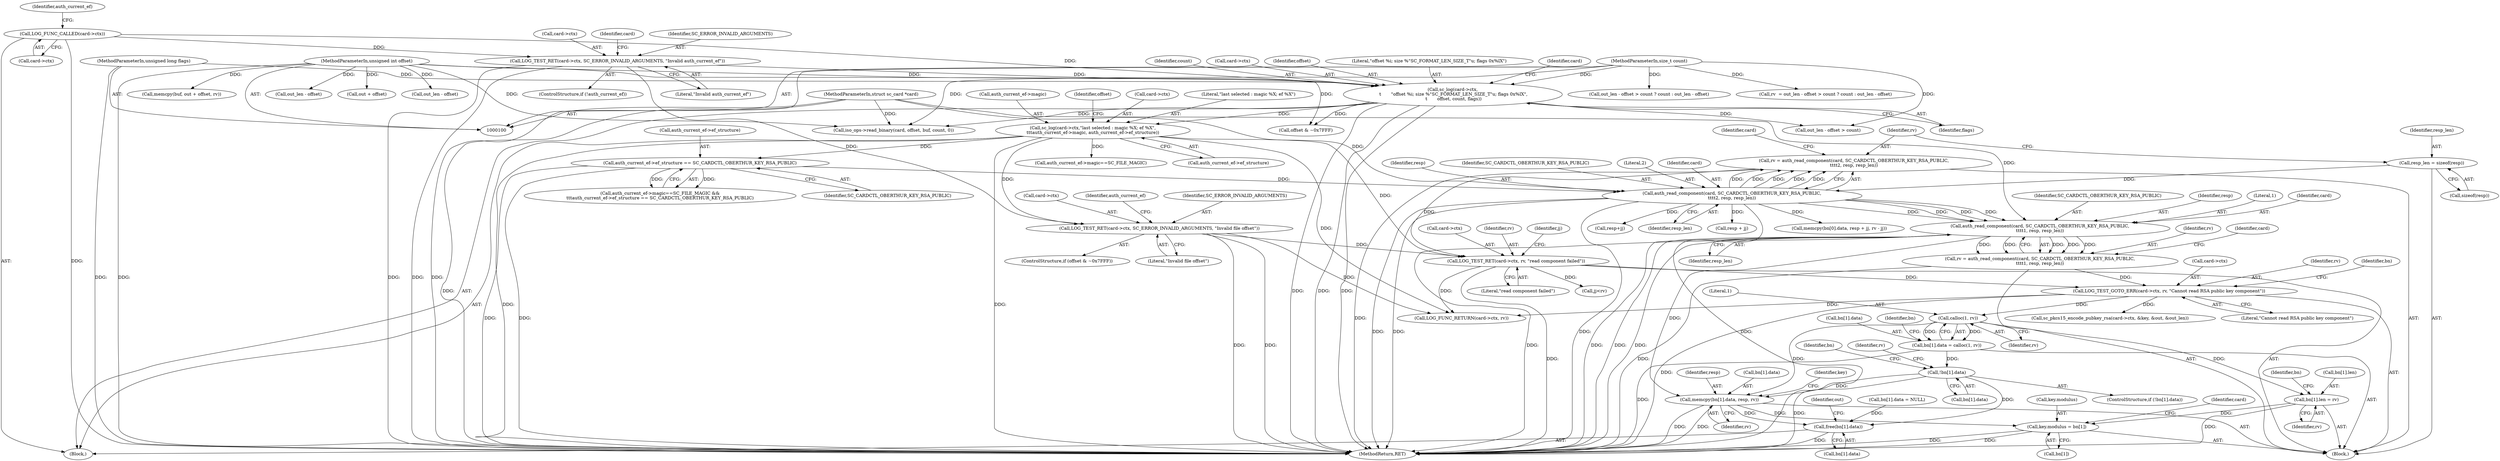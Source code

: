 digraph "0_OpenSC_8fe377e93b4b56060e5bbfb6f3142ceaeca744fa_11@API" {
"1000285" [label="(Call,calloc(1, rv))"];
"1000273" [label="(Call,LOG_TEST_GOTO_ERR(card->ctx, rv, \"Cannot read RSA public key component\"))"];
"1000199" [label="(Call,LOG_TEST_RET(card->ctx, rv, \"read component failed\"))"];
"1000163" [label="(Call,LOG_TEST_RET(card->ctx, SC_ERROR_INVALID_ARGUMENTS, \"Invalid file offset\"))"];
"1000148" [label="(Call,sc_log(card->ctx,\"last selected : magic %X; ef %X\",\n\t\t\tauth_current_ef->magic, auth_current_ef->ef_structure))"];
"1000140" [label="(Call,sc_log(card->ctx,\n \t       \"offset %i; size %\"SC_FORMAT_LEN_SIZE_T\"u; flags 0x%lX\",\n \t       offset, count, flags))"];
"1000134" [label="(Call,LOG_TEST_RET(card->ctx, SC_ERROR_INVALID_ARGUMENTS, \"Invalid auth_current_ef\"))"];
"1000127" [label="(Call,LOG_FUNC_CALLED(card->ctx))"];
"1000102" [label="(MethodParameterIn,unsigned int offset)"];
"1000104" [label="(MethodParameterIn,size_t count)"];
"1000105" [label="(MethodParameterIn,unsigned long flags)"];
"1000191" [label="(Call,rv = auth_read_component(card, SC_CARDCTL_OBERTHUR_KEY_RSA_PUBLIC,\n\t\t\t\t2, resp, resp_len))"];
"1000193" [label="(Call,auth_read_component(card, SC_CARDCTL_OBERTHUR_KEY_RSA_PUBLIC,\n\t\t\t\t2, resp, resp_len))"];
"1000101" [label="(MethodParameterIn,struct sc_card *card)"];
"1000176" [label="(Call,auth_current_ef->ef_structure == SC_CARDCTL_OBERTHUR_KEY_RSA_PUBLIC)"];
"1000187" [label="(Call,resp_len = sizeof(resp))"];
"1000265" [label="(Call,rv = auth_read_component(card, SC_CARDCTL_OBERTHUR_KEY_RSA_PUBLIC,\n\t\t\t\t1, resp, resp_len))"];
"1000267" [label="(Call,auth_read_component(card, SC_CARDCTL_OBERTHUR_KEY_RSA_PUBLIC,\n\t\t\t\t1, resp, resp_len))"];
"1000279" [label="(Call,bn[1].data = calloc(1, rv))"];
"1000289" [label="(Call,!bn[1].data)"];
"1000307" [label="(Call,memcpy(bn[1].data, resp, rv))"];
"1000322" [label="(Call,key.modulus = bn[1])"];
"1000394" [label="(Call,free(bn[1].data))"];
"1000300" [label="(Call,bn[1].len = rv)"];
"1000167" [label="(Identifier,SC_ERROR_INVALID_ARGUMENTS)"];
"1000265" [label="(Call,rv = auth_read_component(card, SC_CARDCTL_OBERTHUR_KEY_RSA_PUBLIC,\n\t\t\t\t1, resp, resp_len))"];
"1000280" [label="(Call,bn[1].data)"];
"1000402" [label="(Call,LOG_FUNC_RETURN(card->ctx, rv))"];
"1000266" [label="(Identifier,rv)"];
"1000273" [label="(Call,LOG_TEST_GOTO_ERR(card->ctx, rv, \"Cannot read RSA public key component\"))"];
"1000317" [label="(Identifier,key)"];
"1000326" [label="(Call,bn[1])"];
"1000310" [label="(Identifier,bn)"];
"1000139" [label="(Literal,\"Invalid auth_current_ef\")"];
"1000149" [label="(Call,card->ctx)"];
"1000253" [label="(Call,memcpy(bn[0].data, resp + jj, rv - jj))"];
"1000191" [label="(Call,rv = auth_read_component(card, SC_CARDCTL_OBERTHUR_KEY_RSA_PUBLIC,\n\t\t\t\t2, resp, resp_len))"];
"1000152" [label="(Literal,\"last selected : magic %X; ef %X\")"];
"1000381" [label="(Call,iso_ops->read_binary(card, offset, buf, count, 0))"];
"1000160" [label="(Call,offset & ~0x7FFF)"];
"1000133" [label="(Identifier,auth_current_ef)"];
"1000269" [label="(Identifier,SC_CARDCTL_OBERTHUR_KEY_RSA_PUBLIC)"];
"1000197" [label="(Identifier,resp)"];
"1000105" [label="(MethodParameterIn,unsigned long flags)"];
"1000307" [label="(Call,memcpy(bn[1].data, resp, rv))"];
"1000101" [label="(MethodParameterIn,struct sc_card *card)"];
"1000180" [label="(Identifier,SC_CARDCTL_OBERTHUR_KEY_RSA_PUBLIC)"];
"1000275" [label="(Identifier,card)"];
"1000407" [label="(MethodReturn,RET)"];
"1000195" [label="(Identifier,SC_CARDCTL_OBERTHUR_KEY_RSA_PUBLIC)"];
"1000148" [label="(Call,sc_log(card->ctx,\"last selected : magic %X; ef %X\",\n\t\t\tauth_current_ef->magic, auth_current_ef->ef_structure))"];
"1000106" [label="(Block,)"];
"1000356" [label="(Call,out_len - offset)"];
"1000171" [label="(Call,auth_current_ef->magic==SC_FILE_MAGIC)"];
"1000366" [label="(Call,out + offset)"];
"1000201" [label="(Identifier,card)"];
"1000210" [label="(Call,jj<rv)"];
"1000141" [label="(Call,card->ctx)"];
"1000401" [label="(Identifier,out)"];
"1000204" [label="(Literal,\"read component failed\")"];
"1000163" [label="(Call,LOG_TEST_RET(card->ctx, SC_ERROR_INVALID_ARGUMENTS, \"Invalid file offset\"))"];
"1000145" [label="(Identifier,offset)"];
"1000271" [label="(Identifier,resp)"];
"1000272" [label="(Identifier,resp_len)"];
"1000120" [label="(Call,bn[1].data = NULL)"];
"1000196" [label="(Literal,2)"];
"1000193" [label="(Call,auth_read_component(card, SC_CARDCTL_OBERTHUR_KEY_RSA_PUBLIC,\n\t\t\t\t2, resp, resp_len))"];
"1000394" [label="(Call,free(bn[1].data))"];
"1000300" [label="(Call,bn[1].len = rv)"];
"1000187" [label="(Call,resp_len = sizeof(resp))"];
"1000279" [label="(Call,bn[1].data = calloc(1, rv))"];
"1000274" [label="(Call,card->ctx)"];
"1000287" [label="(Identifier,rv)"];
"1000164" [label="(Call,card->ctx)"];
"1000361" [label="(Call,out_len - offset)"];
"1000215" [label="(Call,resp+jj)"];
"1000270" [label="(Literal,1)"];
"1000181" [label="(Block,)"];
"1000199" [label="(Call,LOG_TEST_RET(card->ctx, rv, \"read component failed\"))"];
"1000144" [label="(Literal,\"offset %i; size %\"SC_FORMAT_LEN_SIZE_T\"u; flags 0x%lX\")"];
"1000170" [label="(Call,auth_current_ef->magic==SC_FILE_MAGIC &&\n\t\t\tauth_current_ef->ef_structure == SC_CARDCTL_OBERTHUR_KEY_RSA_PUBLIC)"];
"1000355" [label="(Call,out_len - offset > count)"];
"1000147" [label="(Identifier,flags)"];
"1000177" [label="(Call,auth_current_ef->ef_structure)"];
"1000156" [label="(Call,auth_current_ef->ef_structure)"];
"1000306" [label="(Identifier,rv)"];
"1000176" [label="(Call,auth_current_ef->ef_structure == SC_CARDCTL_OBERTHUR_KEY_RSA_PUBLIC)"];
"1000194" [label="(Identifier,card)"];
"1000354" [label="(Call,out_len - offset > count ? count : out_len - offset)"];
"1000134" [label="(Call,LOG_TEST_RET(card->ctx, SC_ERROR_INVALID_ARGUMENTS, \"Invalid auth_current_ef\"))"];
"1000323" [label="(Call,key.modulus)"];
"1000277" [label="(Identifier,rv)"];
"1000267" [label="(Call,auth_read_component(card, SC_CARDCTL_OBERTHUR_KEY_RSA_PUBLIC,\n\t\t\t\t1, resp, resp_len))"];
"1000200" [label="(Call,card->ctx)"];
"1000189" [label="(Call,sizeof(resp))"];
"1000288" [label="(ControlStructure,if (!bn[1].data))"];
"1000290" [label="(Call,bn[1].data)"];
"1000159" [label="(ControlStructure,if (offset & ~0x7FFF))"];
"1000314" [label="(Identifier,rv)"];
"1000168" [label="(Literal,\"Invalid file offset\")"];
"1000322" [label="(Call,key.modulus = bn[1])"];
"1000203" [label="(Identifier,rv)"];
"1000192" [label="(Identifier,rv)"];
"1000150" [label="(Identifier,card)"];
"1000268" [label="(Identifier,card)"];
"1000278" [label="(Literal,\"Cannot read RSA public key component\")"];
"1000104" [label="(MethodParameterIn,size_t count)"];
"1000146" [label="(Identifier,count)"];
"1000198" [label="(Identifier,resp_len)"];
"1000259" [label="(Call,resp + jj)"];
"1000173" [label="(Identifier,auth_current_ef)"];
"1000301" [label="(Call,bn[1].len)"];
"1000140" [label="(Call,sc_log(card->ctx,\n \t       \"offset %i; size %\"SC_FORMAT_LEN_SIZE_T\"u; flags 0x%lX\",\n \t       offset, count, flags))"];
"1000153" [label="(Call,auth_current_ef->magic)"];
"1000332" [label="(Identifier,card)"];
"1000285" [label="(Call,calloc(1, rv))"];
"1000127" [label="(Call,LOG_FUNC_CALLED(card->ctx))"];
"1000161" [label="(Identifier,offset)"];
"1000330" [label="(Call,sc_pkcs15_encode_pubkey_rsa(card->ctx, &key, &out, &out_len))"];
"1000188" [label="(Identifier,resp_len)"];
"1000303" [label="(Identifier,bn)"];
"1000313" [label="(Identifier,resp)"];
"1000282" [label="(Identifier,bn)"];
"1000135" [label="(Call,card->ctx)"];
"1000131" [label="(ControlStructure,if (!auth_current_ef))"];
"1000286" [label="(Literal,1)"];
"1000142" [label="(Identifier,card)"];
"1000395" [label="(Call,bn[1].data)"];
"1000352" [label="(Call,rv  = out_len - offset > count ? count : out_len - offset)"];
"1000289" [label="(Call,!bn[1].data)"];
"1000207" [label="(Identifier,jj)"];
"1000364" [label="(Call,memcpy(buf, out + offset, rv))"];
"1000292" [label="(Identifier,bn)"];
"1000138" [label="(Identifier,SC_ERROR_INVALID_ARGUMENTS)"];
"1000297" [label="(Identifier,rv)"];
"1000102" [label="(MethodParameterIn,unsigned int offset)"];
"1000308" [label="(Call,bn[1].data)"];
"1000128" [label="(Call,card->ctx)"];
"1000285" -> "1000279"  [label="AST: "];
"1000285" -> "1000287"  [label="CFG: "];
"1000286" -> "1000285"  [label="AST: "];
"1000287" -> "1000285"  [label="AST: "];
"1000279" -> "1000285"  [label="CFG: "];
"1000285" -> "1000279"  [label="DDG: "];
"1000285" -> "1000279"  [label="DDG: "];
"1000273" -> "1000285"  [label="DDG: "];
"1000285" -> "1000300"  [label="DDG: "];
"1000285" -> "1000307"  [label="DDG: "];
"1000273" -> "1000181"  [label="AST: "];
"1000273" -> "1000278"  [label="CFG: "];
"1000274" -> "1000273"  [label="AST: "];
"1000277" -> "1000273"  [label="AST: "];
"1000278" -> "1000273"  [label="AST: "];
"1000282" -> "1000273"  [label="CFG: "];
"1000273" -> "1000407"  [label="DDG: "];
"1000199" -> "1000273"  [label="DDG: "];
"1000265" -> "1000273"  [label="DDG: "];
"1000273" -> "1000330"  [label="DDG: "];
"1000273" -> "1000402"  [label="DDG: "];
"1000199" -> "1000181"  [label="AST: "];
"1000199" -> "1000204"  [label="CFG: "];
"1000200" -> "1000199"  [label="AST: "];
"1000203" -> "1000199"  [label="AST: "];
"1000204" -> "1000199"  [label="AST: "];
"1000207" -> "1000199"  [label="CFG: "];
"1000199" -> "1000407"  [label="DDG: "];
"1000163" -> "1000199"  [label="DDG: "];
"1000148" -> "1000199"  [label="DDG: "];
"1000191" -> "1000199"  [label="DDG: "];
"1000199" -> "1000210"  [label="DDG: "];
"1000199" -> "1000402"  [label="DDG: "];
"1000163" -> "1000159"  [label="AST: "];
"1000163" -> "1000168"  [label="CFG: "];
"1000164" -> "1000163"  [label="AST: "];
"1000167" -> "1000163"  [label="AST: "];
"1000168" -> "1000163"  [label="AST: "];
"1000173" -> "1000163"  [label="CFG: "];
"1000163" -> "1000407"  [label="DDG: "];
"1000163" -> "1000407"  [label="DDG: "];
"1000148" -> "1000163"  [label="DDG: "];
"1000134" -> "1000163"  [label="DDG: "];
"1000163" -> "1000402"  [label="DDG: "];
"1000148" -> "1000106"  [label="AST: "];
"1000148" -> "1000156"  [label="CFG: "];
"1000149" -> "1000148"  [label="AST: "];
"1000152" -> "1000148"  [label="AST: "];
"1000153" -> "1000148"  [label="AST: "];
"1000156" -> "1000148"  [label="AST: "];
"1000161" -> "1000148"  [label="CFG: "];
"1000148" -> "1000407"  [label="DDG: "];
"1000148" -> "1000407"  [label="DDG: "];
"1000140" -> "1000148"  [label="DDG: "];
"1000148" -> "1000171"  [label="DDG: "];
"1000148" -> "1000176"  [label="DDG: "];
"1000148" -> "1000402"  [label="DDG: "];
"1000140" -> "1000106"  [label="AST: "];
"1000140" -> "1000147"  [label="CFG: "];
"1000141" -> "1000140"  [label="AST: "];
"1000144" -> "1000140"  [label="AST: "];
"1000145" -> "1000140"  [label="AST: "];
"1000146" -> "1000140"  [label="AST: "];
"1000147" -> "1000140"  [label="AST: "];
"1000150" -> "1000140"  [label="CFG: "];
"1000140" -> "1000407"  [label="DDG: "];
"1000140" -> "1000407"  [label="DDG: "];
"1000140" -> "1000407"  [label="DDG: "];
"1000134" -> "1000140"  [label="DDG: "];
"1000127" -> "1000140"  [label="DDG: "];
"1000102" -> "1000140"  [label="DDG: "];
"1000104" -> "1000140"  [label="DDG: "];
"1000105" -> "1000140"  [label="DDG: "];
"1000140" -> "1000160"  [label="DDG: "];
"1000140" -> "1000355"  [label="DDG: "];
"1000140" -> "1000381"  [label="DDG: "];
"1000134" -> "1000131"  [label="AST: "];
"1000134" -> "1000139"  [label="CFG: "];
"1000135" -> "1000134"  [label="AST: "];
"1000138" -> "1000134"  [label="AST: "];
"1000139" -> "1000134"  [label="AST: "];
"1000142" -> "1000134"  [label="CFG: "];
"1000134" -> "1000407"  [label="DDG: "];
"1000134" -> "1000407"  [label="DDG: "];
"1000127" -> "1000134"  [label="DDG: "];
"1000127" -> "1000106"  [label="AST: "];
"1000127" -> "1000128"  [label="CFG: "];
"1000128" -> "1000127"  [label="AST: "];
"1000133" -> "1000127"  [label="CFG: "];
"1000127" -> "1000407"  [label="DDG: "];
"1000102" -> "1000100"  [label="AST: "];
"1000102" -> "1000407"  [label="DDG: "];
"1000102" -> "1000160"  [label="DDG: "];
"1000102" -> "1000356"  [label="DDG: "];
"1000102" -> "1000361"  [label="DDG: "];
"1000102" -> "1000364"  [label="DDG: "];
"1000102" -> "1000366"  [label="DDG: "];
"1000102" -> "1000381"  [label="DDG: "];
"1000104" -> "1000100"  [label="AST: "];
"1000104" -> "1000407"  [label="DDG: "];
"1000104" -> "1000352"  [label="DDG: "];
"1000104" -> "1000355"  [label="DDG: "];
"1000104" -> "1000354"  [label="DDG: "];
"1000104" -> "1000381"  [label="DDG: "];
"1000105" -> "1000100"  [label="AST: "];
"1000105" -> "1000407"  [label="DDG: "];
"1000191" -> "1000181"  [label="AST: "];
"1000191" -> "1000193"  [label="CFG: "];
"1000192" -> "1000191"  [label="AST: "];
"1000193" -> "1000191"  [label="AST: "];
"1000201" -> "1000191"  [label="CFG: "];
"1000191" -> "1000407"  [label="DDG: "];
"1000193" -> "1000191"  [label="DDG: "];
"1000193" -> "1000191"  [label="DDG: "];
"1000193" -> "1000191"  [label="DDG: "];
"1000193" -> "1000191"  [label="DDG: "];
"1000193" -> "1000191"  [label="DDG: "];
"1000193" -> "1000198"  [label="CFG: "];
"1000194" -> "1000193"  [label="AST: "];
"1000195" -> "1000193"  [label="AST: "];
"1000196" -> "1000193"  [label="AST: "];
"1000197" -> "1000193"  [label="AST: "];
"1000198" -> "1000193"  [label="AST: "];
"1000193" -> "1000407"  [label="DDG: "];
"1000193" -> "1000407"  [label="DDG: "];
"1000193" -> "1000407"  [label="DDG: "];
"1000193" -> "1000407"  [label="DDG: "];
"1000101" -> "1000193"  [label="DDG: "];
"1000176" -> "1000193"  [label="DDG: "];
"1000187" -> "1000193"  [label="DDG: "];
"1000193" -> "1000215"  [label="DDG: "];
"1000193" -> "1000253"  [label="DDG: "];
"1000193" -> "1000259"  [label="DDG: "];
"1000193" -> "1000267"  [label="DDG: "];
"1000193" -> "1000267"  [label="DDG: "];
"1000193" -> "1000267"  [label="DDG: "];
"1000193" -> "1000267"  [label="DDG: "];
"1000101" -> "1000100"  [label="AST: "];
"1000101" -> "1000407"  [label="DDG: "];
"1000101" -> "1000267"  [label="DDG: "];
"1000101" -> "1000381"  [label="DDG: "];
"1000176" -> "1000170"  [label="AST: "];
"1000176" -> "1000180"  [label="CFG: "];
"1000177" -> "1000176"  [label="AST: "];
"1000180" -> "1000176"  [label="AST: "];
"1000170" -> "1000176"  [label="CFG: "];
"1000176" -> "1000407"  [label="DDG: "];
"1000176" -> "1000407"  [label="DDG: "];
"1000176" -> "1000170"  [label="DDG: "];
"1000176" -> "1000170"  [label="DDG: "];
"1000187" -> "1000181"  [label="AST: "];
"1000187" -> "1000189"  [label="CFG: "];
"1000188" -> "1000187"  [label="AST: "];
"1000189" -> "1000187"  [label="AST: "];
"1000192" -> "1000187"  [label="CFG: "];
"1000265" -> "1000181"  [label="AST: "];
"1000265" -> "1000267"  [label="CFG: "];
"1000266" -> "1000265"  [label="AST: "];
"1000267" -> "1000265"  [label="AST: "];
"1000275" -> "1000265"  [label="CFG: "];
"1000265" -> "1000407"  [label="DDG: "];
"1000267" -> "1000265"  [label="DDG: "];
"1000267" -> "1000265"  [label="DDG: "];
"1000267" -> "1000265"  [label="DDG: "];
"1000267" -> "1000265"  [label="DDG: "];
"1000267" -> "1000265"  [label="DDG: "];
"1000267" -> "1000272"  [label="CFG: "];
"1000268" -> "1000267"  [label="AST: "];
"1000269" -> "1000267"  [label="AST: "];
"1000270" -> "1000267"  [label="AST: "];
"1000271" -> "1000267"  [label="AST: "];
"1000272" -> "1000267"  [label="AST: "];
"1000267" -> "1000407"  [label="DDG: "];
"1000267" -> "1000407"  [label="DDG: "];
"1000267" -> "1000407"  [label="DDG: "];
"1000267" -> "1000407"  [label="DDG: "];
"1000267" -> "1000307"  [label="DDG: "];
"1000279" -> "1000181"  [label="AST: "];
"1000280" -> "1000279"  [label="AST: "];
"1000292" -> "1000279"  [label="CFG: "];
"1000279" -> "1000407"  [label="DDG: "];
"1000279" -> "1000289"  [label="DDG: "];
"1000289" -> "1000288"  [label="AST: "];
"1000289" -> "1000290"  [label="CFG: "];
"1000290" -> "1000289"  [label="AST: "];
"1000297" -> "1000289"  [label="CFG: "];
"1000303" -> "1000289"  [label="CFG: "];
"1000289" -> "1000407"  [label="DDG: "];
"1000289" -> "1000307"  [label="DDG: "];
"1000289" -> "1000394"  [label="DDG: "];
"1000307" -> "1000181"  [label="AST: "];
"1000307" -> "1000314"  [label="CFG: "];
"1000308" -> "1000307"  [label="AST: "];
"1000313" -> "1000307"  [label="AST: "];
"1000314" -> "1000307"  [label="AST: "];
"1000317" -> "1000307"  [label="CFG: "];
"1000307" -> "1000407"  [label="DDG: "];
"1000307" -> "1000407"  [label="DDG: "];
"1000307" -> "1000322"  [label="DDG: "];
"1000307" -> "1000394"  [label="DDG: "];
"1000322" -> "1000181"  [label="AST: "];
"1000322" -> "1000326"  [label="CFG: "];
"1000323" -> "1000322"  [label="AST: "];
"1000326" -> "1000322"  [label="AST: "];
"1000332" -> "1000322"  [label="CFG: "];
"1000322" -> "1000407"  [label="DDG: "];
"1000322" -> "1000407"  [label="DDG: "];
"1000300" -> "1000322"  [label="DDG: "];
"1000394" -> "1000106"  [label="AST: "];
"1000394" -> "1000395"  [label="CFG: "];
"1000395" -> "1000394"  [label="AST: "];
"1000401" -> "1000394"  [label="CFG: "];
"1000394" -> "1000407"  [label="DDG: "];
"1000120" -> "1000394"  [label="DDG: "];
"1000300" -> "1000181"  [label="AST: "];
"1000300" -> "1000306"  [label="CFG: "];
"1000301" -> "1000300"  [label="AST: "];
"1000306" -> "1000300"  [label="AST: "];
"1000310" -> "1000300"  [label="CFG: "];
"1000300" -> "1000407"  [label="DDG: "];
}
